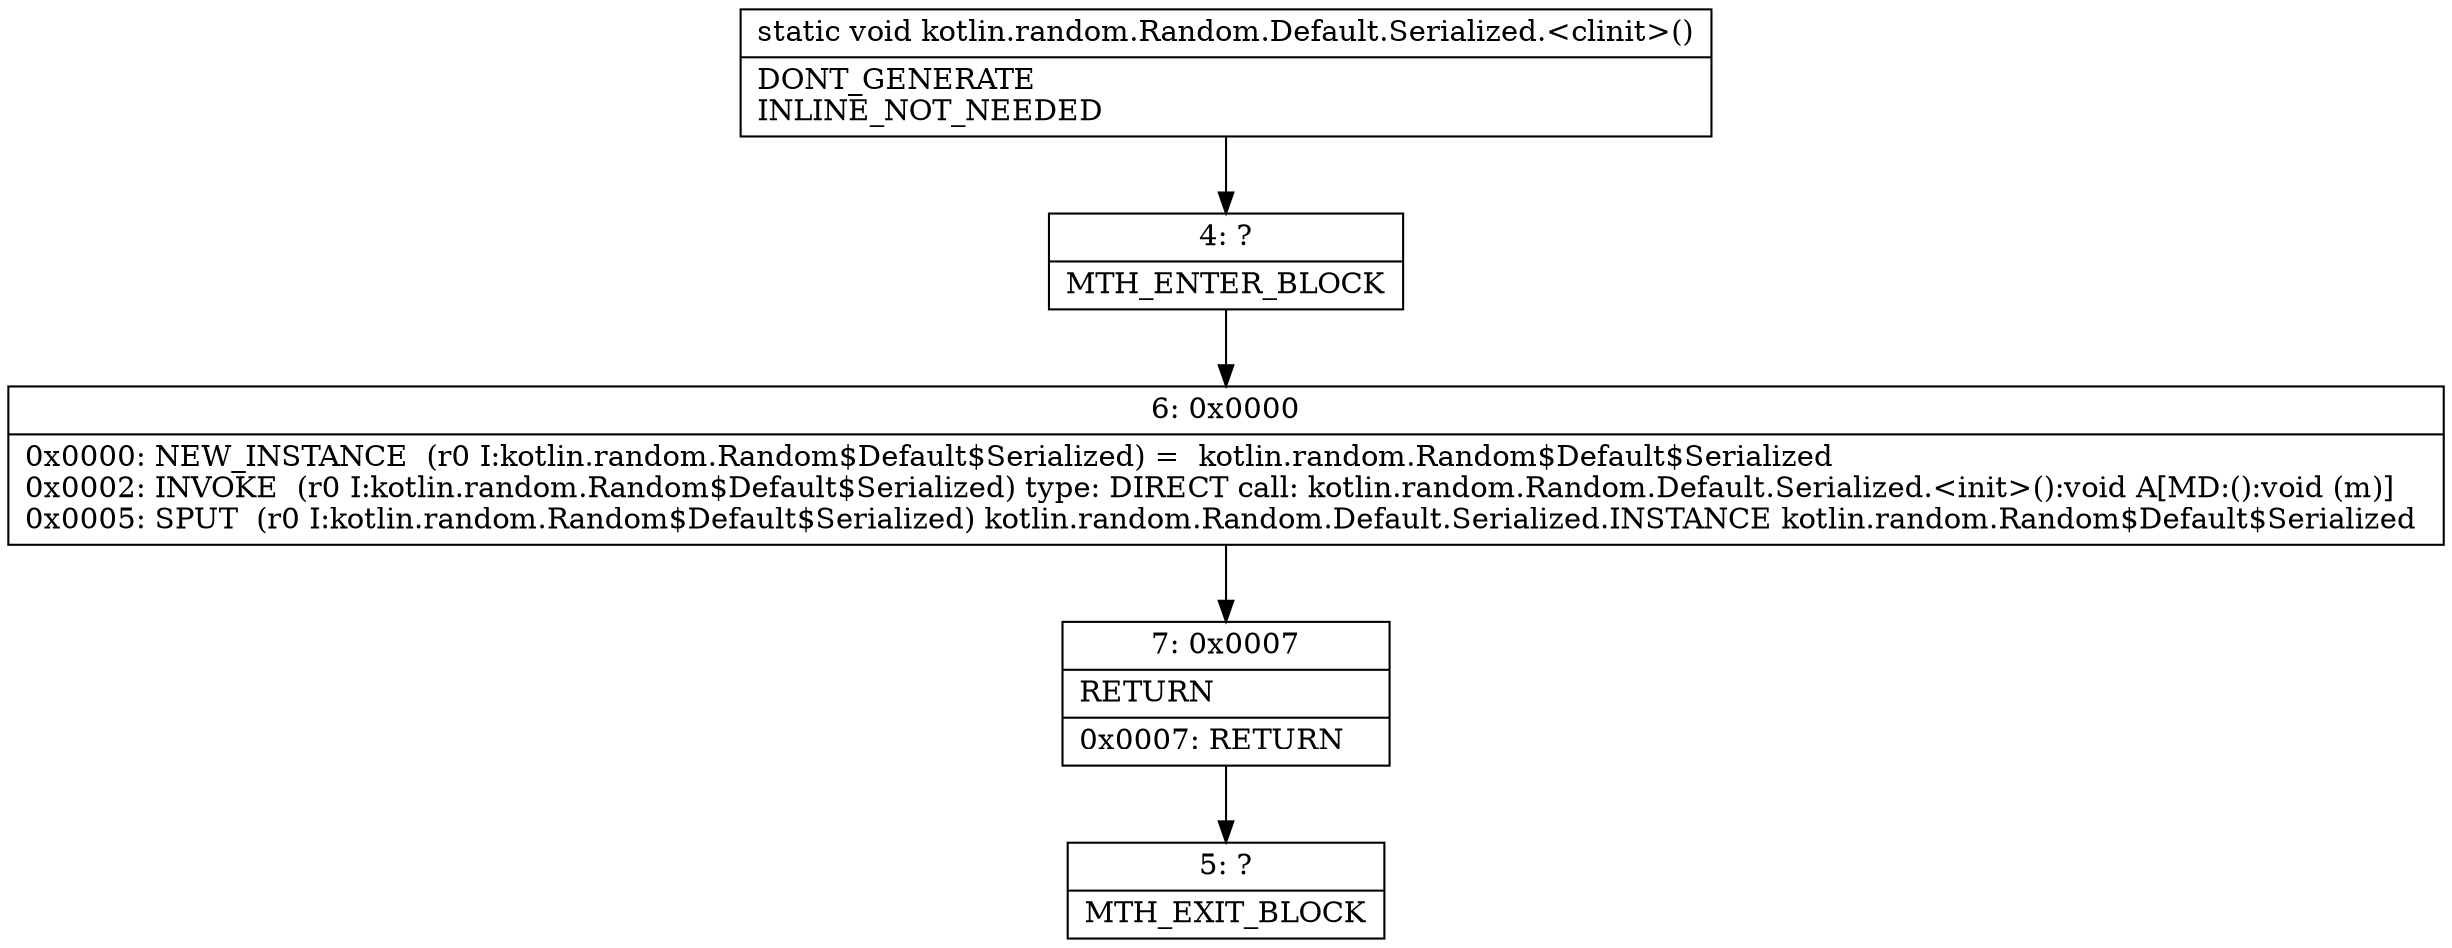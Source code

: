 digraph "CFG forkotlin.random.Random.Default.Serialized.\<clinit\>()V" {
Node_4 [shape=record,label="{4\:\ ?|MTH_ENTER_BLOCK\l}"];
Node_6 [shape=record,label="{6\:\ 0x0000|0x0000: NEW_INSTANCE  (r0 I:kotlin.random.Random$Default$Serialized) =  kotlin.random.Random$Default$Serialized \l0x0002: INVOKE  (r0 I:kotlin.random.Random$Default$Serialized) type: DIRECT call: kotlin.random.Random.Default.Serialized.\<init\>():void A[MD:():void (m)]\l0x0005: SPUT  (r0 I:kotlin.random.Random$Default$Serialized) kotlin.random.Random.Default.Serialized.INSTANCE kotlin.random.Random$Default$Serialized \l}"];
Node_7 [shape=record,label="{7\:\ 0x0007|RETURN\l|0x0007: RETURN   \l}"];
Node_5 [shape=record,label="{5\:\ ?|MTH_EXIT_BLOCK\l}"];
MethodNode[shape=record,label="{static void kotlin.random.Random.Default.Serialized.\<clinit\>()  | DONT_GENERATE\lINLINE_NOT_NEEDED\l}"];
MethodNode -> Node_4;Node_4 -> Node_6;
Node_6 -> Node_7;
Node_7 -> Node_5;
}

